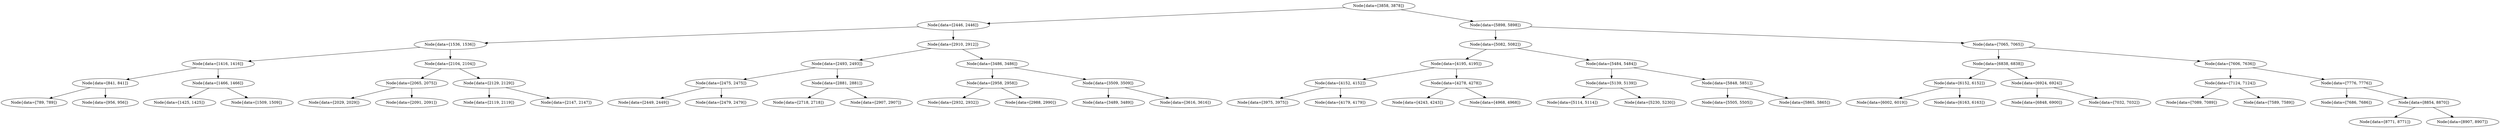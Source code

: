 digraph G{
1199759746 [label="Node{data=[3858, 3878]}"]
1199759746 -> 1489152144
1489152144 [label="Node{data=[2446, 2446]}"]
1489152144 -> 1004224296
1004224296 [label="Node{data=[1536, 1536]}"]
1004224296 -> 374582941
374582941 [label="Node{data=[1416, 1416]}"]
374582941 -> 1175307044
1175307044 [label="Node{data=[841, 841]}"]
1175307044 -> 197551453
197551453 [label="Node{data=[789, 789]}"]
1175307044 -> 1762015602
1762015602 [label="Node{data=[956, 956]}"]
374582941 -> 1646937481
1646937481 [label="Node{data=[1466, 1466]}"]
1646937481 -> 1243000331
1243000331 [label="Node{data=[1425, 1425]}"]
1646937481 -> 1925371545
1925371545 [label="Node{data=[1509, 1509]}"]
1004224296 -> 718777370
718777370 [label="Node{data=[2104, 2104]}"]
718777370 -> 442606276
442606276 [label="Node{data=[2065, 2075]}"]
442606276 -> 1702371701
1702371701 [label="Node{data=[2029, 2029]}"]
442606276 -> 32134493
32134493 [label="Node{data=[2091, 2091]}"]
718777370 -> 382377478
382377478 [label="Node{data=[2129, 2129]}"]
382377478 -> 19560857
19560857 [label="Node{data=[2119, 2119]}"]
382377478 -> 628982592
628982592 [label="Node{data=[2147, 2147]}"]
1489152144 -> 1986951695
1986951695 [label="Node{data=[2910, 2912]}"]
1986951695 -> 882303082
882303082 [label="Node{data=[2493, 2493]}"]
882303082 -> 1713545680
1713545680 [label="Node{data=[2475, 2475]}"]
1713545680 -> 797727191
797727191 [label="Node{data=[2449, 2449]}"]
1713545680 -> 708304939
708304939 [label="Node{data=[2479, 2479]}"]
882303082 -> 698466487
698466487 [label="Node{data=[2881, 2881]}"]
698466487 -> 1518258290
1518258290 [label="Node{data=[2718, 2718]}"]
698466487 -> 393310219
393310219 [label="Node{data=[2907, 2907]}"]
1986951695 -> 47377526
47377526 [label="Node{data=[3486, 3486]}"]
47377526 -> 626077923
626077923 [label="Node{data=[2958, 2958]}"]
626077923 -> 155210083
155210083 [label="Node{data=[2932, 2932]}"]
626077923 -> 363694440
363694440 [label="Node{data=[2988, 2990]}"]
47377526 -> 9004791
9004791 [label="Node{data=[3509, 3509]}"]
9004791 -> 754157613
754157613 [label="Node{data=[3489, 3489]}"]
9004791 -> 657657753
657657753 [label="Node{data=[3616, 3616]}"]
1199759746 -> 1588339934
1588339934 [label="Node{data=[5898, 5898]}"]
1588339934 -> 366563106
366563106 [label="Node{data=[5082, 5082]}"]
366563106 -> 635113300
635113300 [label="Node{data=[4195, 4195]}"]
635113300 -> 439059377
439059377 [label="Node{data=[4152, 4152]}"]
439059377 -> 631164670
631164670 [label="Node{data=[3975, 3975]}"]
439059377 -> 2053186864
2053186864 [label="Node{data=[4179, 4179]}"]
635113300 -> 121451655
121451655 [label="Node{data=[4278, 4278]}"]
121451655 -> 1103956442
1103956442 [label="Node{data=[4243, 4243]}"]
121451655 -> 309839395
309839395 [label="Node{data=[4968, 4968]}"]
366563106 -> 1640774136
1640774136 [label="Node{data=[5484, 5484]}"]
1640774136 -> 263954506
263954506 [label="Node{data=[5139, 5139]}"]
263954506 -> 647097278
647097278 [label="Node{data=[5114, 5114]}"]
263954506 -> 184252305
184252305 [label="Node{data=[5230, 5230]}"]
1640774136 -> 184061135
184061135 [label="Node{data=[5848, 5851]}"]
184061135 -> 1477690410
1477690410 [label="Node{data=[5505, 5505]}"]
184061135 -> 1903564941
1903564941 [label="Node{data=[5865, 5865]}"]
1588339934 -> 551599821
551599821 [label="Node{data=[7065, 7065]}"]
551599821 -> 1857081578
1857081578 [label="Node{data=[6838, 6838]}"]
1857081578 -> 675572610
675572610 [label="Node{data=[6152, 6152]}"]
675572610 -> 1773644919
1773644919 [label="Node{data=[6002, 6019]}"]
675572610 -> 1283744090
1283744090 [label="Node{data=[6163, 6163]}"]
1857081578 -> 618389408
618389408 [label="Node{data=[6924, 6924]}"]
618389408 -> 801683650
801683650 [label="Node{data=[6848, 6900]}"]
618389408 -> 2076736856
2076736856 [label="Node{data=[7032, 7032]}"]
551599821 -> 338255306
338255306 [label="Node{data=[7606, 7636]}"]
338255306 -> 1861596720
1861596720 [label="Node{data=[7124, 7124]}"]
1861596720 -> 76619140
76619140 [label="Node{data=[7089, 7089]}"]
1861596720 -> 1007387379
1007387379 [label="Node{data=[7589, 7589]}"]
338255306 -> 1645371317
1645371317 [label="Node{data=[7776, 7776]}"]
1645371317 -> 563421681
563421681 [label="Node{data=[7686, 7686]}"]
1645371317 -> 761558394
761558394 [label="Node{data=[8854, 8870]}"]
761558394 -> 1301837375
1301837375 [label="Node{data=[8771, 8771]}"]
761558394 -> 1032288206
1032288206 [label="Node{data=[8907, 8907]}"]
}